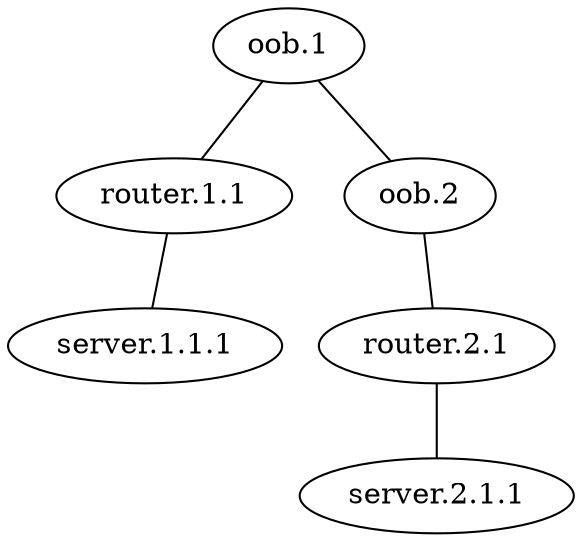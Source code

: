 graph vx {
"oob.1" [function="leaf" vagrant="eth1" os="hashicorp/bionic64" version="1.0.282" memory="500" config="./helper_scripts/config_production_switch.sh" ] 
"router.1.1" [function="leaf" vagrant="eth1" os="hashicorp/bionic64" version="1.0.282" memory="500" config="./helper_scripts/config_production_switch.sh" ] 
"server.1.1.1" [function="leaf" vagrant="eth1" os="hashicorp/bionic64" version="1.0.282" memory="500" config="./helper_scripts/config_production_switch.sh" ] 
"oob.2" [function="leaf" vagrant="eth1" os="hashicorp/bionic64" version="1.0.282" memory="500" config="./helper_scripts/config_production_switch.sh" ] 
"router.2.1" [function="leaf" vagrant="eth1" os="hashicorp/bionic64" version="1.0.282" memory="500" config="./helper_scripts/config_production_switch.sh" ] 
"server.2.1.1" [function="leaf" vagrant="eth1" os="hashicorp/bionic64" version="1.0.282" memory="500" config="./helper_scripts/config_production_switch.sh" ] 
"oob.1":"eth1" -- "router.1.1":"eth50"
"router.1.1":"eth1" -- "server.1.1.1":"eth50"

"oob.2":"eth1" -- "router.2.1":"eth50"
"router.2.1":"eth1" -- "server.2.1.1":"eth50"


"oob.1":"eth50" -- "oob.2":"eth49"

}